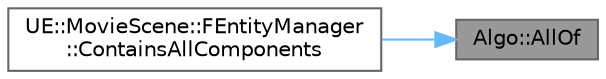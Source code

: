 digraph "Algo::AllOf"
{
 // INTERACTIVE_SVG=YES
 // LATEX_PDF_SIZE
  bgcolor="transparent";
  edge [fontname=Helvetica,fontsize=10,labelfontname=Helvetica,labelfontsize=10];
  node [fontname=Helvetica,fontsize=10,shape=box,height=0.2,width=0.4];
  rankdir="RL";
  Node1 [id="Node000001",label="Algo::AllOf",height=0.2,width=0.4,color="gray40", fillcolor="grey60", style="filled", fontcolor="black",tooltip="Checks if every element in the range is truthy."];
  Node1 -> Node2 [id="edge1_Node000001_Node000002",dir="back",color="steelblue1",style="solid",tooltip=" "];
  Node2 [id="Node000002",label="UE::MovieScene::FEntityManager\l::ContainsAllComponents",height=0.2,width=0.4,color="grey40", fillcolor="white", style="filled",URL="$d6/d19/classUE_1_1MovieScene_1_1FEntityManager.html#a0fe994bc1042dd799f1614acec16b16e",tooltip="Check whether all of the specified components exist anywhere in this entity manager."];
}
